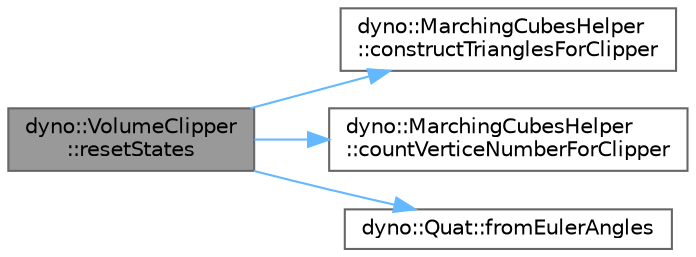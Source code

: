 digraph "dyno::VolumeClipper::resetStates"
{
 // LATEX_PDF_SIZE
  bgcolor="transparent";
  edge [fontname=Helvetica,fontsize=10,labelfontname=Helvetica,labelfontsize=10];
  node [fontname=Helvetica,fontsize=10,shape=box,height=0.2,width=0.4];
  rankdir="LR";
  Node1 [id="Node000001",label="dyno::VolumeClipper\l::resetStates",height=0.2,width=0.4,color="gray40", fillcolor="grey60", style="filled", fontcolor="black",tooltip=" "];
  Node1 -> Node2 [id="edge1_Node000001_Node000002",color="steelblue1",style="solid",tooltip=" "];
  Node2 [id="Node000002",label="dyno::MarchingCubesHelper\l::constructTrianglesForClipper",height=0.2,width=0.4,color="grey40", fillcolor="white", style="filled",URL="$classdyno_1_1_marching_cubes_helper.html#aafef5e1fc21db6136d9e8b23367abeed",tooltip=" "];
  Node1 -> Node3 [id="edge2_Node000001_Node000003",color="steelblue1",style="solid",tooltip=" "];
  Node3 [id="Node000003",label="dyno::MarchingCubesHelper\l::countVerticeNumberForClipper",height=0.2,width=0.4,color="grey40", fillcolor="white", style="filled",URL="$classdyno_1_1_marching_cubes_helper.html#afb8ffafe483746d5a9cb333a2750492a",tooltip=" "];
  Node1 -> Node4 [id="edge3_Node000001_Node000004",color="steelblue1",style="solid",tooltip=" "];
  Node4 [id="Node000004",label="dyno::Quat::fromEulerAngles",height=0.2,width=0.4,color="grey40", fillcolor="white", style="filled",URL="$classdyno_1_1_quat.html#a74a57a3abea5fe06f19a768484bd8a93",tooltip=" "];
}

